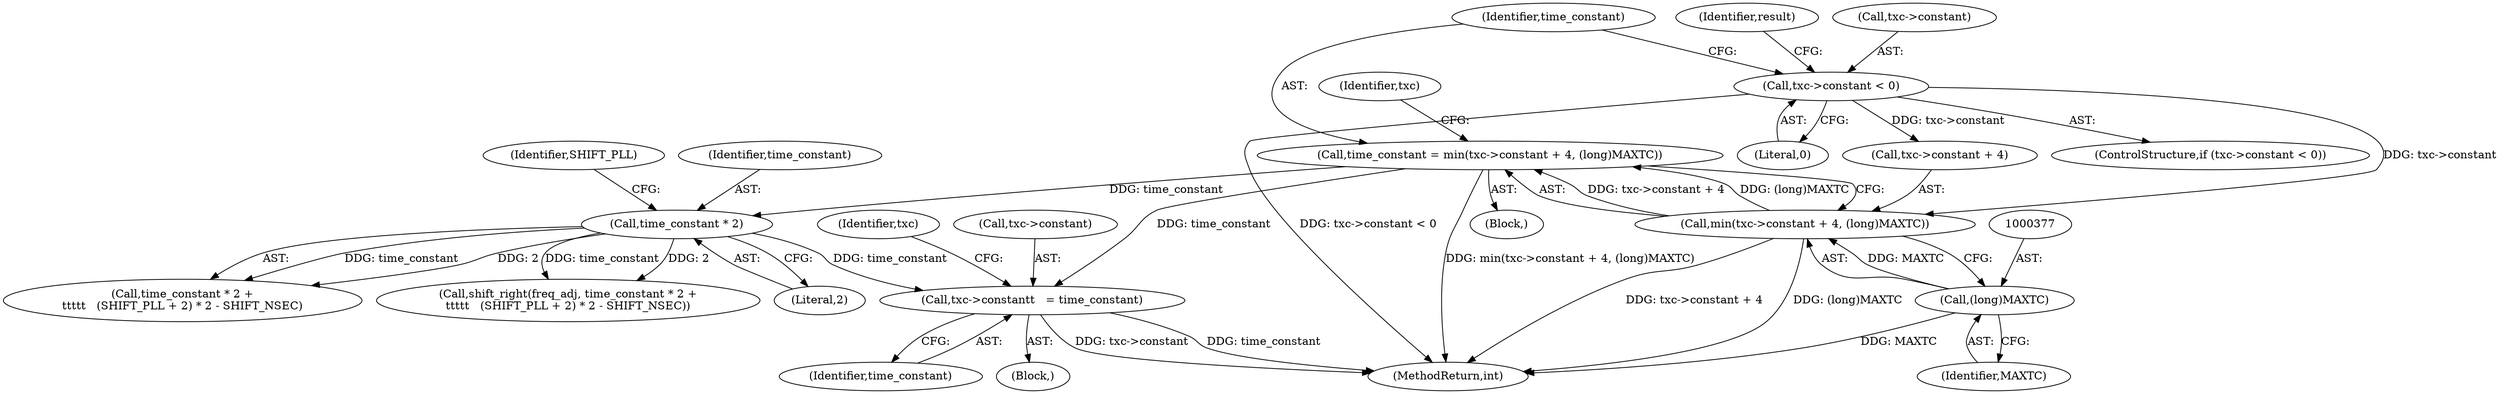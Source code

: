 digraph "0_linux_f8bd2258e2d520dff28c855658bd24bdafb5102d_8@pointer" {
"1000613" [label="(Call,txc->constant\t   = time_constant)"];
"1000368" [label="(Call,time_constant = min(txc->constant + 4, (long)MAXTC))"];
"1000370" [label="(Call,min(txc->constant + 4, (long)MAXTC))"];
"1000357" [label="(Call,txc->constant < 0)"];
"1000376" [label="(Call,(long)MAXTC)"];
"1000465" [label="(Call,time_constant * 2)"];
"1000464" [label="(Call,time_constant * 2 +\n\t\t\t\t\t   (SHIFT_PLL + 2) * 2 - SHIFT_NSEC)"];
"1000368" [label="(Call,time_constant = min(txc->constant + 4, (long)MAXTC))"];
"1000371" [label="(Call,txc->constant + 4)"];
"1000467" [label="(Literal,2)"];
"1000369" [label="(Identifier,time_constant)"];
"1000617" [label="(Identifier,time_constant)"];
"1000466" [label="(Identifier,time_constant)"];
"1000465" [label="(Call,time_constant * 2)"];
"1000361" [label="(Literal,0)"];
"1000364" [label="(Identifier,result)"];
"1000357" [label="(Call,txc->constant < 0)"];
"1000471" [label="(Identifier,SHIFT_PLL)"];
"1000355" [label="(Block,)"];
"1000378" [label="(Identifier,MAXTC)"];
"1000620" [label="(Identifier,txc)"];
"1000684" [label="(MethodReturn,int)"];
"1000358" [label="(Call,txc->constant)"];
"1000462" [label="(Call,shift_right(freq_adj, time_constant * 2 +\n\t\t\t\t\t   (SHIFT_PLL + 2) * 2 - SHIFT_NSEC))"];
"1000614" [label="(Call,txc->constant)"];
"1000382" [label="(Identifier,txc)"];
"1000356" [label="(ControlStructure,if (txc->constant < 0))"];
"1000370" [label="(Call,min(txc->constant + 4, (long)MAXTC))"];
"1000613" [label="(Call,txc->constant\t   = time_constant)"];
"1000123" [label="(Block,)"];
"1000376" [label="(Call,(long)MAXTC)"];
"1000613" -> "1000123"  [label="AST: "];
"1000613" -> "1000617"  [label="CFG: "];
"1000614" -> "1000613"  [label="AST: "];
"1000617" -> "1000613"  [label="AST: "];
"1000620" -> "1000613"  [label="CFG: "];
"1000613" -> "1000684"  [label="DDG: txc->constant"];
"1000613" -> "1000684"  [label="DDG: time_constant"];
"1000368" -> "1000613"  [label="DDG: time_constant"];
"1000465" -> "1000613"  [label="DDG: time_constant"];
"1000368" -> "1000355"  [label="AST: "];
"1000368" -> "1000370"  [label="CFG: "];
"1000369" -> "1000368"  [label="AST: "];
"1000370" -> "1000368"  [label="AST: "];
"1000382" -> "1000368"  [label="CFG: "];
"1000368" -> "1000684"  [label="DDG: min(txc->constant + 4, (long)MAXTC)"];
"1000370" -> "1000368"  [label="DDG: txc->constant + 4"];
"1000370" -> "1000368"  [label="DDG: (long)MAXTC"];
"1000368" -> "1000465"  [label="DDG: time_constant"];
"1000370" -> "1000376"  [label="CFG: "];
"1000371" -> "1000370"  [label="AST: "];
"1000376" -> "1000370"  [label="AST: "];
"1000370" -> "1000684"  [label="DDG: (long)MAXTC"];
"1000370" -> "1000684"  [label="DDG: txc->constant + 4"];
"1000357" -> "1000370"  [label="DDG: txc->constant"];
"1000376" -> "1000370"  [label="DDG: MAXTC"];
"1000357" -> "1000356"  [label="AST: "];
"1000357" -> "1000361"  [label="CFG: "];
"1000358" -> "1000357"  [label="AST: "];
"1000361" -> "1000357"  [label="AST: "];
"1000364" -> "1000357"  [label="CFG: "];
"1000369" -> "1000357"  [label="CFG: "];
"1000357" -> "1000684"  [label="DDG: txc->constant < 0"];
"1000357" -> "1000371"  [label="DDG: txc->constant"];
"1000376" -> "1000378"  [label="CFG: "];
"1000377" -> "1000376"  [label="AST: "];
"1000378" -> "1000376"  [label="AST: "];
"1000376" -> "1000684"  [label="DDG: MAXTC"];
"1000465" -> "1000464"  [label="AST: "];
"1000465" -> "1000467"  [label="CFG: "];
"1000466" -> "1000465"  [label="AST: "];
"1000467" -> "1000465"  [label="AST: "];
"1000471" -> "1000465"  [label="CFG: "];
"1000465" -> "1000462"  [label="DDG: time_constant"];
"1000465" -> "1000462"  [label="DDG: 2"];
"1000465" -> "1000464"  [label="DDG: time_constant"];
"1000465" -> "1000464"  [label="DDG: 2"];
}
